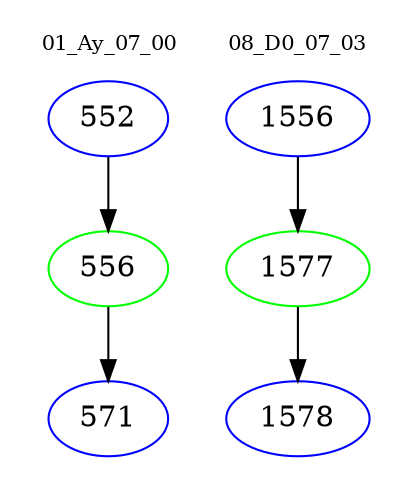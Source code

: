digraph{
subgraph cluster_0 {
color = white
label = "01_Ay_07_00";
fontsize=10;
T0_552 [label="552", color="blue"]
T0_552 -> T0_556 [color="black"]
T0_556 [label="556", color="green"]
T0_556 -> T0_571 [color="black"]
T0_571 [label="571", color="blue"]
}
subgraph cluster_1 {
color = white
label = "08_D0_07_03";
fontsize=10;
T1_1556 [label="1556", color="blue"]
T1_1556 -> T1_1577 [color="black"]
T1_1577 [label="1577", color="green"]
T1_1577 -> T1_1578 [color="black"]
T1_1578 [label="1578", color="blue"]
}
}
